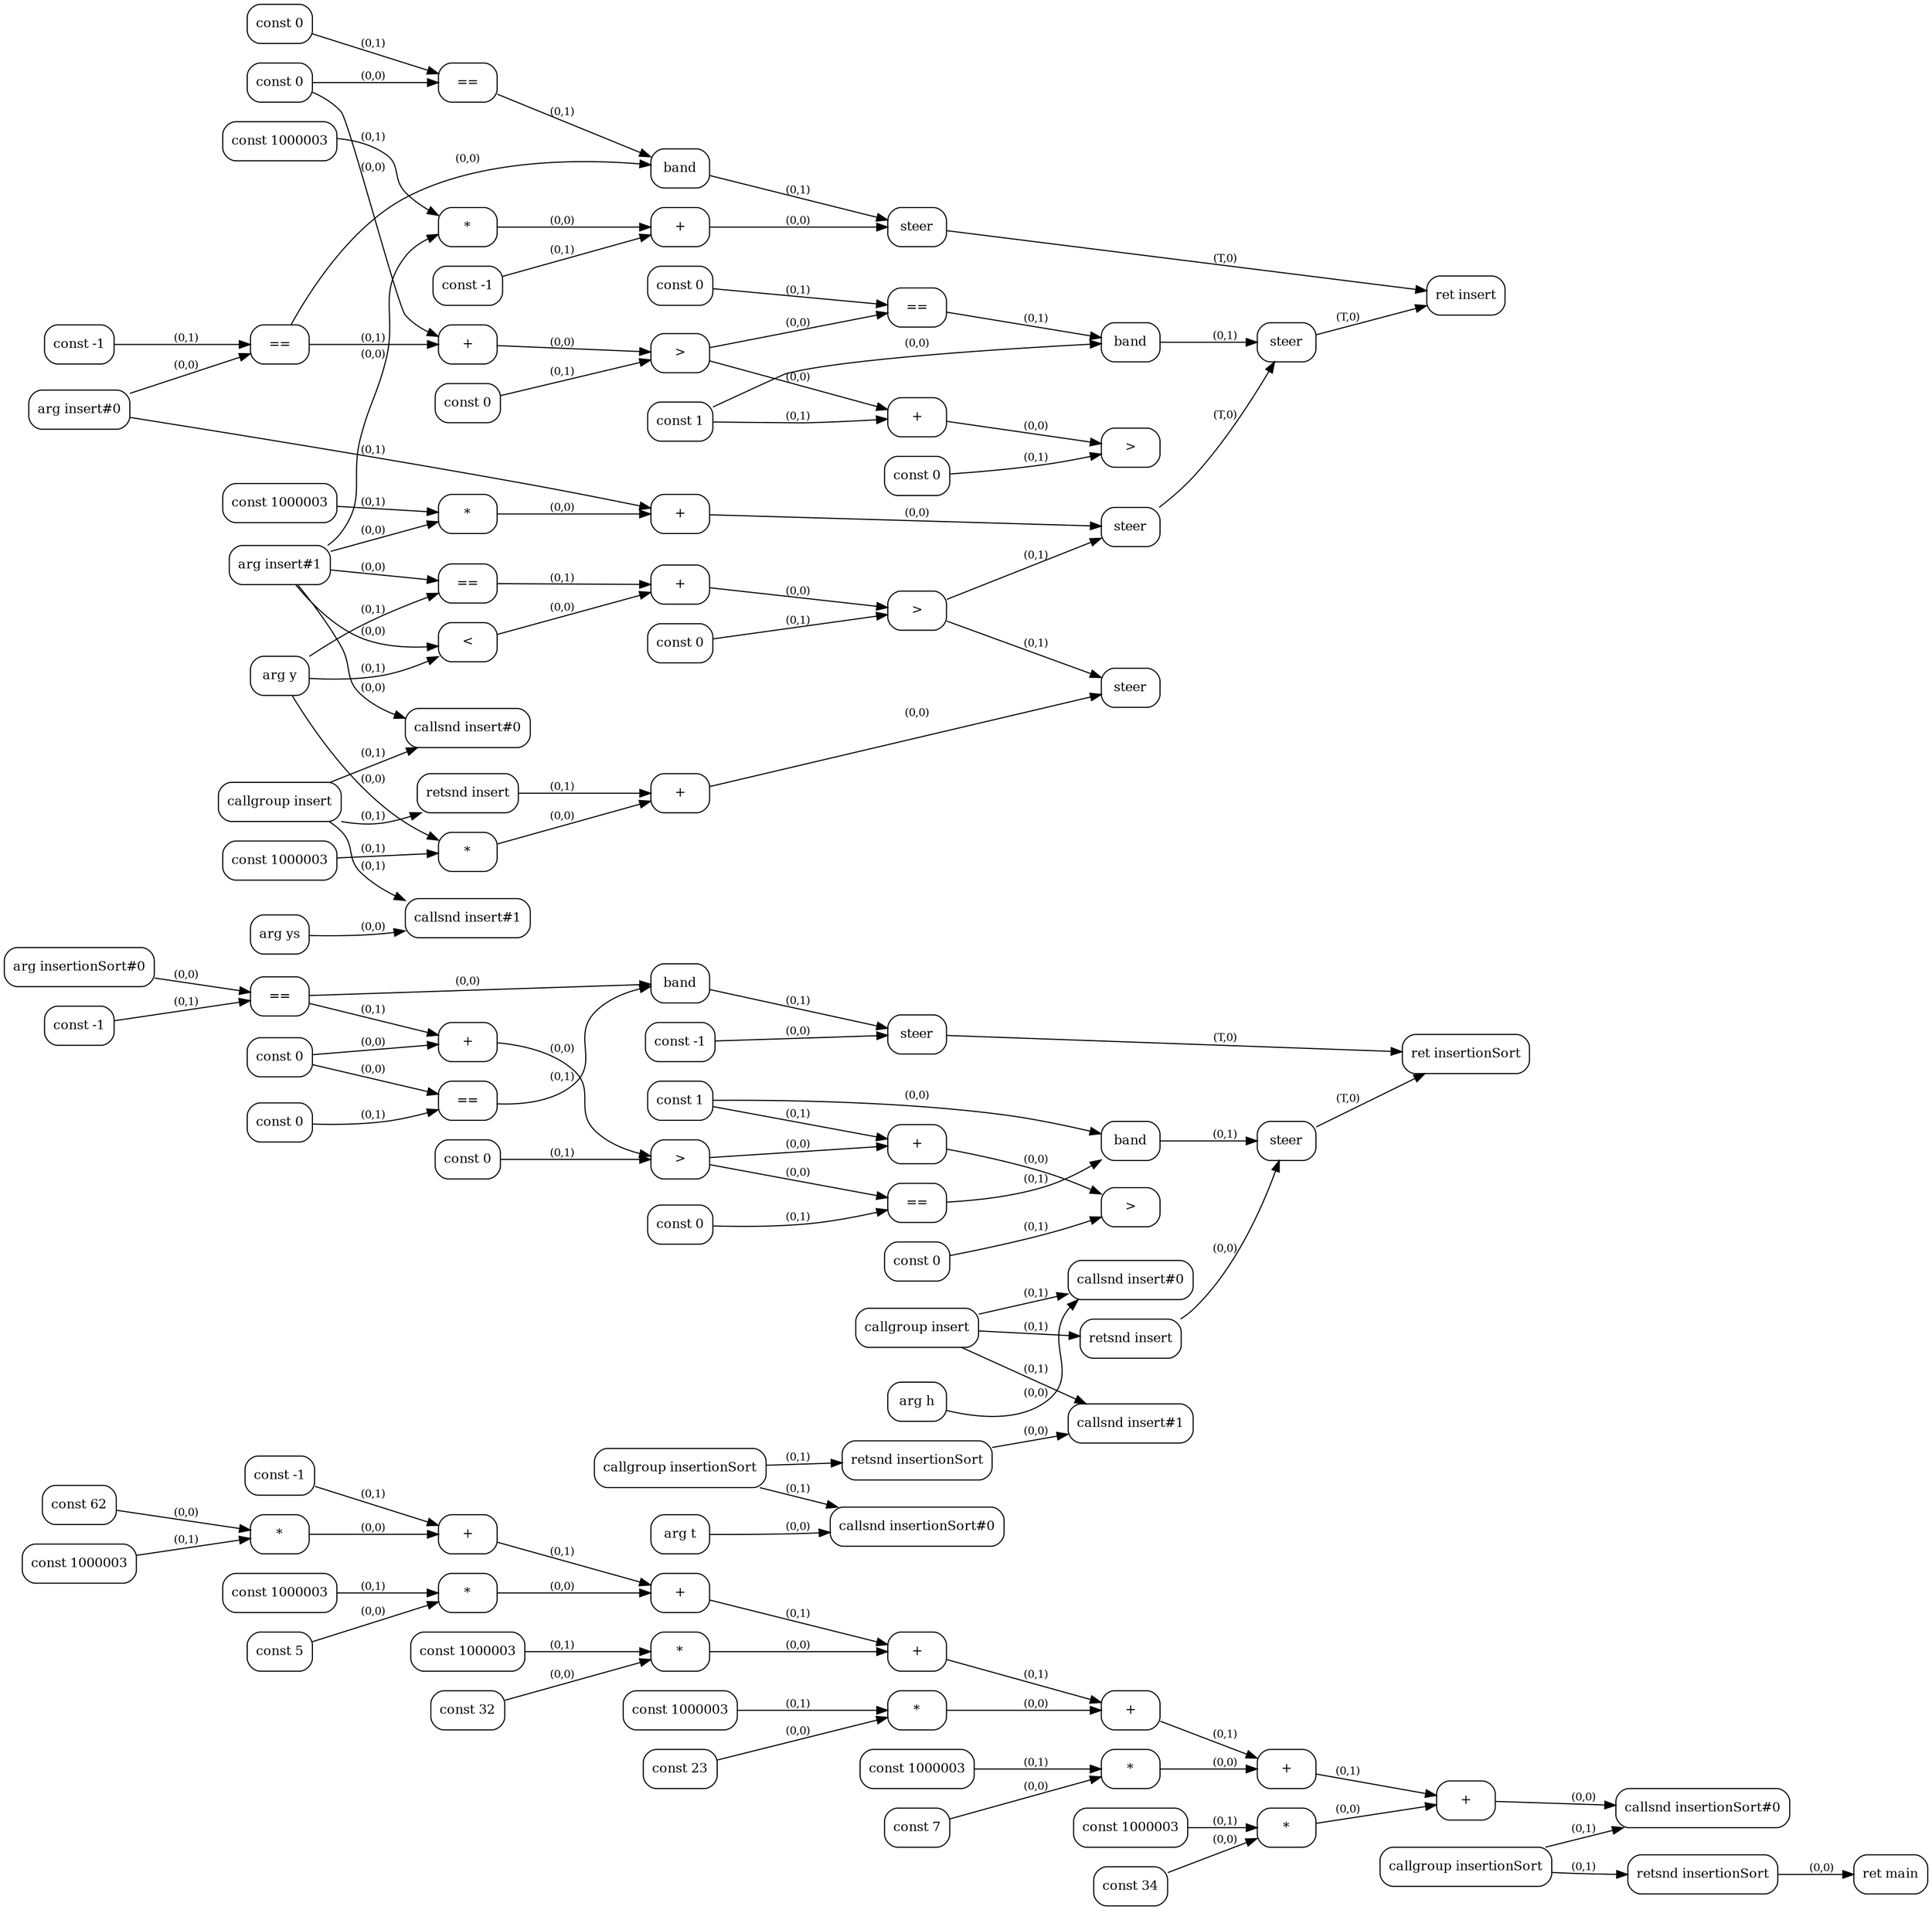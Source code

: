digraph G {
  rankdir=LR;
  node [shape=box, style=rounded, fontsize=12];
  n0 [label="const -1"];
  n1 [label="const 34"];
  n2 [label="const 7"];
  n3 [label="const 23"];
  n4 [label="const 32"];
  n5 [label="const 5"];
  n6 [label="const 62"];
  n7 [label="const 1000003"];
  n8 [label="*"];
  n9 [label="+"];
  n10 [label="const 1000003"];
  n11 [label="*"];
  n12 [label="+"];
  n13 [label="const 1000003"];
  n14 [label="*"];
  n15 [label="+"];
  n16 [label="const 1000003"];
  n17 [label="*"];
  n18 [label="+"];
  n19 [label="const 1000003"];
  n20 [label="*"];
  n21 [label="+"];
  n22 [label="const 1000003"];
  n23 [label="*"];
  n24 [label="+"];
  n25 [label="callgroup insertionSort"];
  n26 [label="callsnd insertionSort#0"];
  n27 [label="retsnd insertionSort"];
  n28 [label="ret main"];
  n29 [label="arg insertionSort#0"];
  n30 [label="const 0"];
  n31 [label="const -1"];
  n32 [label="=="];
  n33 [label="const 0"];
  n34 [label="=="];
  n35 [label="band"];
  n36 [label="const -1"];
  n37 [label="steer"];
  n38 [label="+"];
  n39 [label="const 0"];
  n40 [label=">"];
  n41 [label="const 1"];
  n42 [label="const 0"];
  n43 [label="=="];
  n44 [label="band"];
  n45 [label="arg h"];
  n46 [label="arg t"];
  n47 [label="callgroup insertionSort"];
  n48 [label="callsnd insertionSort#0"];
  n49 [label="retsnd insertionSort"];
  n50 [label="callgroup insert"];
  n51 [label="callsnd insert#0"];
  n52 [label="callsnd insert#1"];
  n53 [label="retsnd insert"];
  n54 [label="steer"];
  n55 [label="+"];
  n56 [label="const 0"];
  n57 [label=">"];
  n58 [label="ret insertionSort"];
  n59 [label="arg insert#0"];
  n60 [label="arg insert#1"];
  n61 [label="const 0"];
  n62 [label="const -1"];
  n63 [label="=="];
  n64 [label="const 0"];
  n65 [label="=="];
  n66 [label="band"];
  n67 [label="const -1"];
  n68 [label="const 1000003"];
  n69 [label="*"];
  n70 [label="+"];
  n71 [label="steer"];
  n72 [label="+"];
  n73 [label="const 0"];
  n74 [label=">"];
  n75 [label="const 1"];
  n76 [label="const 0"];
  n77 [label="=="];
  n78 [label="band"];
  n79 [label="arg y"];
  n80 [label="<"];
  n81 [label="=="];
  n82 [label="+"];
  n83 [label="const 0"];
  n84 [label=">"];
  n85 [label="const 1000003"];
  n86 [label="*"];
  n87 [label="+"];
  n88 [label="arg ys"];
  n89 [label="callgroup insert"];
  n90 [label="callsnd insert#0"];
  n91 [label="callsnd insert#1"];
  n92 [label="retsnd insert"];
  n93 [label="const 1000003"];
  n94 [label="*"];
  n95 [label="+"];
  n96 [label="steer"];
  n97 [label="steer"];
  n98 [label="steer"];
  n99 [label="+"];
  n100 [label="const 0"];
  n101 [label=">"];
  n102 [label="ret insert"];
  n6 -> n8 [label="(0,0)", fontsize=10];
  n7 -> n8 [label="(0,1)", fontsize=10];
  n8 -> n9 [label="(0,0)", fontsize=10];
  n0 -> n9 [label="(0,1)", fontsize=10];
  n5 -> n11 [label="(0,0)", fontsize=10];
  n10 -> n11 [label="(0,1)", fontsize=10];
  n11 -> n12 [label="(0,0)", fontsize=10];
  n9 -> n12 [label="(0,1)", fontsize=10];
  n4 -> n14 [label="(0,0)", fontsize=10];
  n13 -> n14 [label="(0,1)", fontsize=10];
  n14 -> n15 [label="(0,0)", fontsize=10];
  n12 -> n15 [label="(0,1)", fontsize=10];
  n3 -> n17 [label="(0,0)", fontsize=10];
  n16 -> n17 [label="(0,1)", fontsize=10];
  n17 -> n18 [label="(0,0)", fontsize=10];
  n15 -> n18 [label="(0,1)", fontsize=10];
  n2 -> n20 [label="(0,0)", fontsize=10];
  n19 -> n20 [label="(0,1)", fontsize=10];
  n20 -> n21 [label="(0,0)", fontsize=10];
  n18 -> n21 [label="(0,1)", fontsize=10];
  n1 -> n23 [label="(0,0)", fontsize=10];
  n22 -> n23 [label="(0,1)", fontsize=10];
  n23 -> n24 [label="(0,0)", fontsize=10];
  n21 -> n24 [label="(0,1)", fontsize=10];
  n24 -> n26 [label="(0,0)", fontsize=10];
  n25 -> n26 [label="(0,1)", fontsize=10];
  n25 -> n27 [label="(0,1)", fontsize=10];
  n27 -> n28 [label="(0,0)", fontsize=10];
  n29 -> n32 [label="(0,0)", fontsize=10];
  n31 -> n32 [label="(0,1)", fontsize=10];
  n30 -> n34 [label="(0,0)", fontsize=10];
  n33 -> n34 [label="(0,1)", fontsize=10];
  n32 -> n35 [label="(0,0)", fontsize=10];
  n34 -> n35 [label="(0,1)", fontsize=10];
  n36 -> n37 [label="(0,0)", fontsize=10];
  n35 -> n37 [label="(0,1)", fontsize=10];
  n30 -> n38 [label="(0,0)", fontsize=10];
  n32 -> n38 [label="(0,1)", fontsize=10];
  n38 -> n40 [label="(0,0)", fontsize=10];
  n39 -> n40 [label="(0,1)", fontsize=10];
  n40 -> n43 [label="(0,0)", fontsize=10];
  n42 -> n43 [label="(0,1)", fontsize=10];
  n41 -> n44 [label="(0,0)", fontsize=10];
  n43 -> n44 [label="(0,1)", fontsize=10];
  n46 -> n48 [label="(0,0)", fontsize=10];
  n47 -> n48 [label="(0,1)", fontsize=10];
  n47 -> n49 [label="(0,1)", fontsize=10];
  n45 -> n51 [label="(0,0)", fontsize=10];
  n50 -> n51 [label="(0,1)", fontsize=10];
  n49 -> n52 [label="(0,0)", fontsize=10];
  n50 -> n52 [label="(0,1)", fontsize=10];
  n50 -> n53 [label="(0,1)", fontsize=10];
  n53 -> n54 [label="(0,0)", fontsize=10];
  n44 -> n54 [label="(0,1)", fontsize=10];
  n40 -> n55 [label="(0,0)", fontsize=10];
  n41 -> n55 [label="(0,1)", fontsize=10];
  n55 -> n57 [label="(0,0)", fontsize=10];
  n56 -> n57 [label="(0,1)", fontsize=10];
  n37 -> n58 [label="(T,0)", fontsize=10];
  n54 -> n58 [label="(T,0)", fontsize=10];
  n59 -> n63 [label="(0,0)", fontsize=10];
  n62 -> n63 [label="(0,1)", fontsize=10];
  n61 -> n65 [label="(0,0)", fontsize=10];
  n64 -> n65 [label="(0,1)", fontsize=10];
  n63 -> n66 [label="(0,0)", fontsize=10];
  n65 -> n66 [label="(0,1)", fontsize=10];
  n60 -> n69 [label="(0,0)", fontsize=10];
  n68 -> n69 [label="(0,1)", fontsize=10];
  n69 -> n70 [label="(0,0)", fontsize=10];
  n67 -> n70 [label="(0,1)", fontsize=10];
  n70 -> n71 [label="(0,0)", fontsize=10];
  n66 -> n71 [label="(0,1)", fontsize=10];
  n61 -> n72 [label="(0,0)", fontsize=10];
  n63 -> n72 [label="(0,1)", fontsize=10];
  n72 -> n74 [label="(0,0)", fontsize=10];
  n73 -> n74 [label="(0,1)", fontsize=10];
  n74 -> n77 [label="(0,0)", fontsize=10];
  n76 -> n77 [label="(0,1)", fontsize=10];
  n75 -> n78 [label="(0,0)", fontsize=10];
  n77 -> n78 [label="(0,1)", fontsize=10];
  n60 -> n80 [label="(0,0)", fontsize=10];
  n79 -> n80 [label="(0,1)", fontsize=10];
  n60 -> n81 [label="(0,0)", fontsize=10];
  n79 -> n81 [label="(0,1)", fontsize=10];
  n80 -> n82 [label="(0,0)", fontsize=10];
  n81 -> n82 [label="(0,1)", fontsize=10];
  n82 -> n84 [label="(0,0)", fontsize=10];
  n83 -> n84 [label="(0,1)", fontsize=10];
  n60 -> n86 [label="(0,0)", fontsize=10];
  n85 -> n86 [label="(0,1)", fontsize=10];
  n86 -> n87 [label="(0,0)", fontsize=10];
  n59 -> n87 [label="(0,1)", fontsize=10];
  n60 -> n90 [label="(0,0)", fontsize=10];
  n89 -> n90 [label="(0,1)", fontsize=10];
  n88 -> n91 [label="(0,0)", fontsize=10];
  n89 -> n91 [label="(0,1)", fontsize=10];
  n89 -> n92 [label="(0,1)", fontsize=10];
  n79 -> n94 [label="(0,0)", fontsize=10];
  n93 -> n94 [label="(0,1)", fontsize=10];
  n94 -> n95 [label="(0,0)", fontsize=10];
  n92 -> n95 [label="(0,1)", fontsize=10];
  n87 -> n96 [label="(0,0)", fontsize=10];
  n84 -> n96 [label="(0,1)", fontsize=10];
  n95 -> n97 [label="(0,0)", fontsize=10];
  n84 -> n97 [label="(0,1)", fontsize=10];
  n96 -> n98 [label="(T,0)", fontsize=10];
  n78 -> n98 [label="(0,1)", fontsize=10];
  n74 -> n99 [label="(0,0)", fontsize=10];
  n75 -> n99 [label="(0,1)", fontsize=10];
  n99 -> n101 [label="(0,0)", fontsize=10];
  n100 -> n101 [label="(0,1)", fontsize=10];
  n71 -> n102 [label="(T,0)", fontsize=10];
  n98 -> n102 [label="(T,0)", fontsize=10];
}
